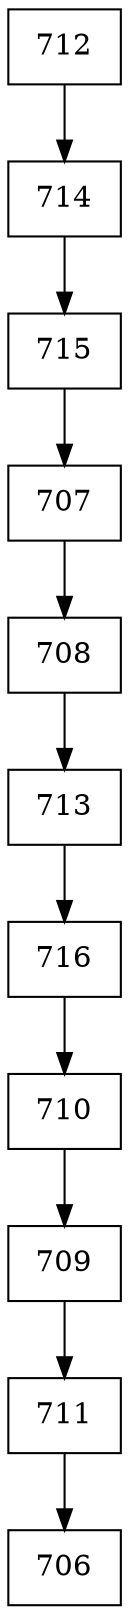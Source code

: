 digraph G {
  node [shape=record];
  node0 [label="{712}"];
  node0 -> node1;
  node1 [label="{714}"];
  node1 -> node2;
  node2 [label="{715}"];
  node2 -> node3;
  node3 [label="{707}"];
  node3 -> node4;
  node4 [label="{708}"];
  node4 -> node5;
  node5 [label="{713}"];
  node5 -> node6;
  node6 [label="{716}"];
  node6 -> node7;
  node7 [label="{710}"];
  node7 -> node8;
  node8 [label="{709}"];
  node8 -> node9;
  node9 [label="{711}"];
  node9 -> node10;
  node10 [label="{706}"];
}
